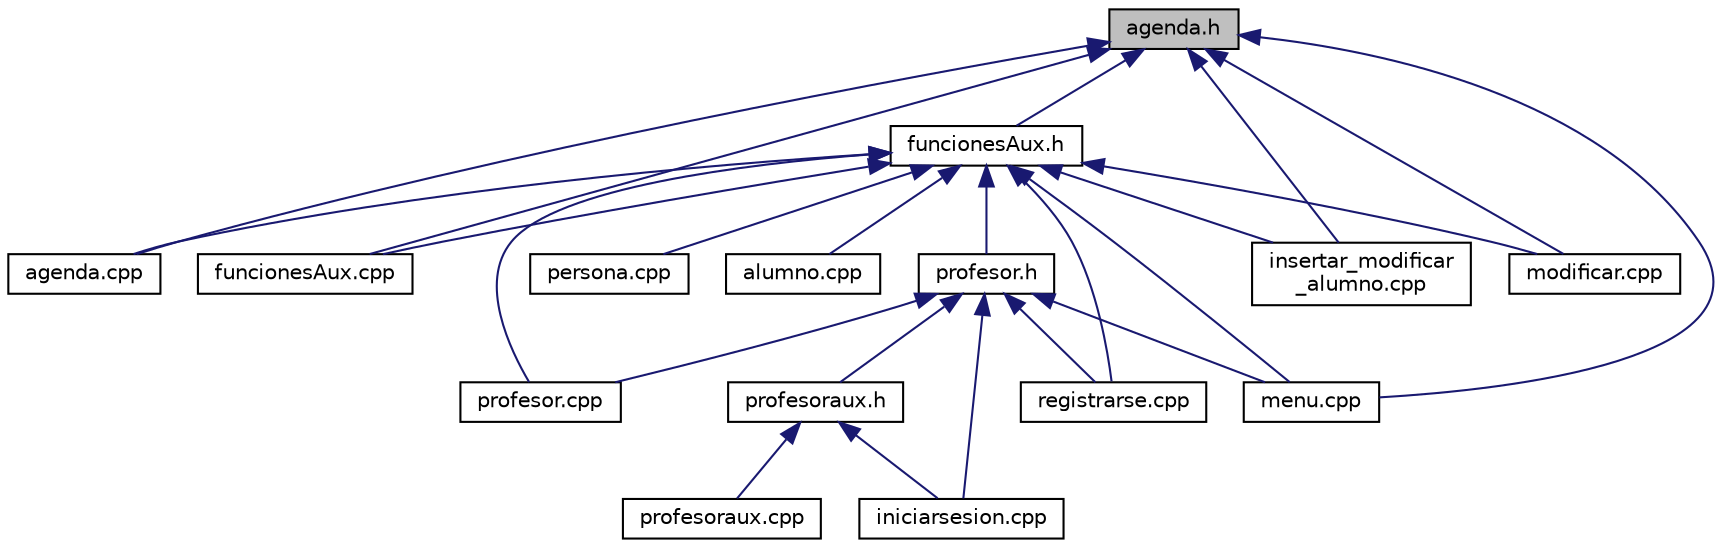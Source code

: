 digraph "agenda.h"
{
  edge [fontname="Helvetica",fontsize="10",labelfontname="Helvetica",labelfontsize="10"];
  node [fontname="Helvetica",fontsize="10",shape=record];
  Node5 [label="agenda.h",height=0.2,width=0.4,color="black", fillcolor="grey75", style="filled", fontcolor="black"];
  Node5 -> Node6 [dir="back",color="midnightblue",fontsize="10",style="solid",fontname="Helvetica"];
  Node6 [label="agenda.cpp",height=0.2,width=0.4,color="black", fillcolor="white", style="filled",URL="$agenda_8cpp.html",tooltip="Archivo con los métodos de la clase Agenda implementados. "];
  Node5 -> Node7 [dir="back",color="midnightblue",fontsize="10",style="solid",fontname="Helvetica"];
  Node7 [label="funcionesAux.h",height=0.2,width=0.4,color="black", fillcolor="white", style="filled",URL="$funcionesAux_8h.html",tooltip="Archivo que contiene las funciones auxiliares. "];
  Node7 -> Node6 [dir="back",color="midnightblue",fontsize="10",style="solid",fontname="Helvetica"];
  Node7 -> Node8 [dir="back",color="midnightblue",fontsize="10",style="solid",fontname="Helvetica"];
  Node8 [label="alumno.cpp",height=0.2,width=0.4,color="black", fillcolor="white", style="filled",URL="$alumno_8cpp.html",tooltip="Archivo con los métodos de la clase Alumno implementados. "];
  Node7 -> Node9 [dir="back",color="midnightblue",fontsize="10",style="solid",fontname="Helvetica"];
  Node9 [label="funcionesAux.cpp",height=0.2,width=0.4,color="black", fillcolor="white", style="filled",URL="$funcionesAux_8cpp.html",tooltip="Archivo con las funciones auxiliares implementadas. "];
  Node7 -> Node10 [dir="back",color="midnightblue",fontsize="10",style="solid",fontname="Helvetica"];
  Node10 [label="profesor.h",height=0.2,width=0.4,color="black", fillcolor="white", style="filled",URL="$profesor_8h.html",tooltip="Archivo que contiene la clase Profesor que utilizará la clase Agenda. "];
  Node10 -> Node11 [dir="back",color="midnightblue",fontsize="10",style="solid",fontname="Helvetica"];
  Node11 [label="iniciarsesion.cpp",height=0.2,width=0.4,color="black", fillcolor="white", style="filled",URL="$iniciarsesion_8cpp_source.html"];
  Node10 -> Node12 [dir="back",color="midnightblue",fontsize="10",style="solid",fontname="Helvetica"];
  Node12 [label="profesoraux.h",height=0.2,width=0.4,color="black", fillcolor="white", style="filled",URL="$profesoraux_8h_source.html"];
  Node12 -> Node11 [dir="back",color="midnightblue",fontsize="10",style="solid",fontname="Helvetica"];
  Node12 -> Node13 [dir="back",color="midnightblue",fontsize="10",style="solid",fontname="Helvetica"];
  Node13 [label="profesoraux.cpp",height=0.2,width=0.4,color="black", fillcolor="white", style="filled",URL="$profesoraux_8cpp_source.html"];
  Node10 -> Node14 [dir="back",color="midnightblue",fontsize="10",style="solid",fontname="Helvetica"];
  Node14 [label="menu.cpp",height=0.2,width=0.4,color="black", fillcolor="white", style="filled",URL="$menu_8cpp_source.html"];
  Node10 -> Node15 [dir="back",color="midnightblue",fontsize="10",style="solid",fontname="Helvetica"];
  Node15 [label="profesor.cpp",height=0.2,width=0.4,color="black", fillcolor="white", style="filled",URL="$profesor_8cpp.html",tooltip="Archivo con los métodos de la clase Profesor implementados. "];
  Node10 -> Node16 [dir="back",color="midnightblue",fontsize="10",style="solid",fontname="Helvetica"];
  Node16 [label="registrarse.cpp",height=0.2,width=0.4,color="black", fillcolor="white", style="filled",URL="$registrarse_8cpp_source.html"];
  Node7 -> Node17 [dir="back",color="midnightblue",fontsize="10",style="solid",fontname="Helvetica"];
  Node17 [label="insertar_modificar\l_alumno.cpp",height=0.2,width=0.4,color="black", fillcolor="white", style="filled",URL="$insertar__modificar__alumno_8cpp_source.html"];
  Node7 -> Node14 [dir="back",color="midnightblue",fontsize="10",style="solid",fontname="Helvetica"];
  Node7 -> Node18 [dir="back",color="midnightblue",fontsize="10",style="solid",fontname="Helvetica"];
  Node18 [label="modificar.cpp",height=0.2,width=0.4,color="black", fillcolor="white", style="filled",URL="$modificar_8cpp_source.html"];
  Node7 -> Node19 [dir="back",color="midnightblue",fontsize="10",style="solid",fontname="Helvetica"];
  Node19 [label="persona.cpp",height=0.2,width=0.4,color="black", fillcolor="white", style="filled",URL="$persona_8cpp.html",tooltip="Archivo con los métodos de la clase Persona implementados. "];
  Node7 -> Node15 [dir="back",color="midnightblue",fontsize="10",style="solid",fontname="Helvetica"];
  Node7 -> Node16 [dir="back",color="midnightblue",fontsize="10",style="solid",fontname="Helvetica"];
  Node5 -> Node9 [dir="back",color="midnightblue",fontsize="10",style="solid",fontname="Helvetica"];
  Node5 -> Node17 [dir="back",color="midnightblue",fontsize="10",style="solid",fontname="Helvetica"];
  Node5 -> Node14 [dir="back",color="midnightblue",fontsize="10",style="solid",fontname="Helvetica"];
  Node5 -> Node18 [dir="back",color="midnightblue",fontsize="10",style="solid",fontname="Helvetica"];
}
